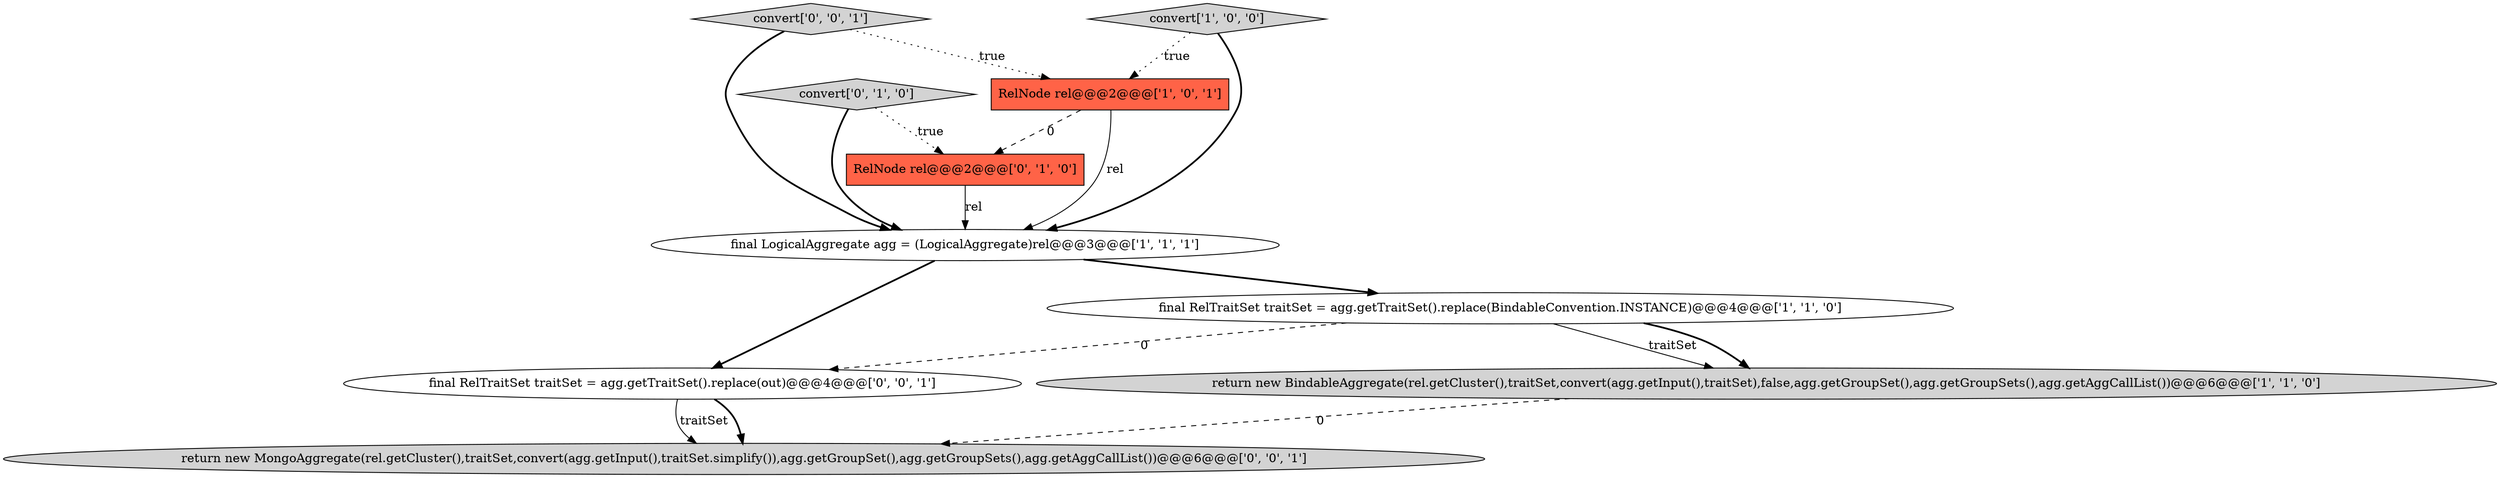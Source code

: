 digraph {
4 [style = filled, label = "RelNode rel@@@2@@@['1', '0', '1']", fillcolor = tomato, shape = box image = "AAA0AAABBB1BBB"];
8 [style = filled, label = "final RelTraitSet traitSet = agg.getTraitSet().replace(out)@@@4@@@['0', '0', '1']", fillcolor = white, shape = ellipse image = "AAA0AAABBB3BBB"];
0 [style = filled, label = "return new BindableAggregate(rel.getCluster(),traitSet,convert(agg.getInput(),traitSet),false,agg.getGroupSet(),agg.getGroupSets(),agg.getAggCallList())@@@6@@@['1', '1', '0']", fillcolor = lightgray, shape = ellipse image = "AAA0AAABBB1BBB"];
2 [style = filled, label = "final LogicalAggregate agg = (LogicalAggregate)rel@@@3@@@['1', '1', '1']", fillcolor = white, shape = ellipse image = "AAA0AAABBB1BBB"];
5 [style = filled, label = "convert['0', '1', '0']", fillcolor = lightgray, shape = diamond image = "AAA0AAABBB2BBB"];
7 [style = filled, label = "return new MongoAggregate(rel.getCluster(),traitSet,convert(agg.getInput(),traitSet.simplify()),agg.getGroupSet(),agg.getGroupSets(),agg.getAggCallList())@@@6@@@['0', '0', '1']", fillcolor = lightgray, shape = ellipse image = "AAA0AAABBB3BBB"];
1 [style = filled, label = "final RelTraitSet traitSet = agg.getTraitSet().replace(BindableConvention.INSTANCE)@@@4@@@['1', '1', '0']", fillcolor = white, shape = ellipse image = "AAA0AAABBB1BBB"];
9 [style = filled, label = "convert['0', '0', '1']", fillcolor = lightgray, shape = diamond image = "AAA0AAABBB3BBB"];
6 [style = filled, label = "RelNode rel@@@2@@@['0', '1', '0']", fillcolor = tomato, shape = box image = "AAA1AAABBB2BBB"];
3 [style = filled, label = "convert['1', '0', '0']", fillcolor = lightgray, shape = diamond image = "AAA0AAABBB1BBB"];
5->2 [style = bold, label=""];
8->7 [style = bold, label=""];
5->6 [style = dotted, label="true"];
9->2 [style = bold, label=""];
6->2 [style = solid, label="rel"];
4->6 [style = dashed, label="0"];
0->7 [style = dashed, label="0"];
1->8 [style = dashed, label="0"];
3->4 [style = dotted, label="true"];
2->1 [style = bold, label=""];
9->4 [style = dotted, label="true"];
3->2 [style = bold, label=""];
1->0 [style = solid, label="traitSet"];
4->2 [style = solid, label="rel"];
8->7 [style = solid, label="traitSet"];
2->8 [style = bold, label=""];
1->0 [style = bold, label=""];
}
